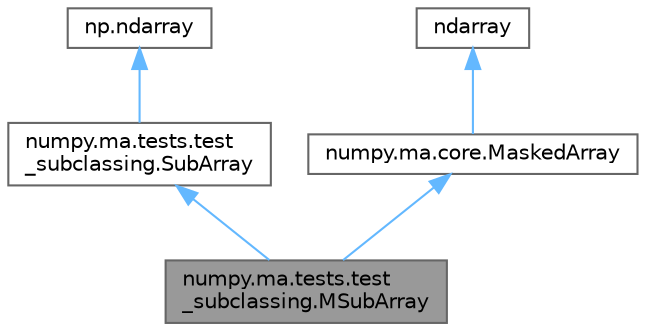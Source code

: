 digraph "numpy.ma.tests.test_subclassing.MSubArray"
{
 // LATEX_PDF_SIZE
  bgcolor="transparent";
  edge [fontname=Helvetica,fontsize=10,labelfontname=Helvetica,labelfontsize=10];
  node [fontname=Helvetica,fontsize=10,shape=box,height=0.2,width=0.4];
  Node1 [id="Node000001",label="numpy.ma.tests.test\l_subclassing.MSubArray",height=0.2,width=0.4,color="gray40", fillcolor="grey60", style="filled", fontcolor="black",tooltip=" "];
  Node2 -> Node1 [id="edge5_Node000001_Node000002",dir="back",color="steelblue1",style="solid",tooltip=" "];
  Node2 [id="Node000002",label="numpy.ma.tests.test\l_subclassing.SubArray",height=0.2,width=0.4,color="gray40", fillcolor="white", style="filled",URL="$classnumpy_1_1ma_1_1tests_1_1test__subclassing_1_1SubArray.html",tooltip=" "];
  Node3 -> Node2 [id="edge6_Node000002_Node000003",dir="back",color="steelblue1",style="solid",tooltip=" "];
  Node3 [id="Node000003",label="np.ndarray",height=0.2,width=0.4,color="gray40", fillcolor="white", style="filled",tooltip=" "];
  Node4 -> Node1 [id="edge7_Node000001_Node000004",dir="back",color="steelblue1",style="solid",tooltip=" "];
  Node4 [id="Node000004",label="numpy.ma.core.MaskedArray",height=0.2,width=0.4,color="gray40", fillcolor="white", style="filled",URL="$classnumpy_1_1ma_1_1core_1_1MaskedArray.html",tooltip=" "];
  Node5 -> Node4 [id="edge8_Node000004_Node000005",dir="back",color="steelblue1",style="solid",tooltip=" "];
  Node5 [id="Node000005",label="ndarray",height=0.2,width=0.4,color="gray40", fillcolor="white", style="filled",tooltip=" "];
}
